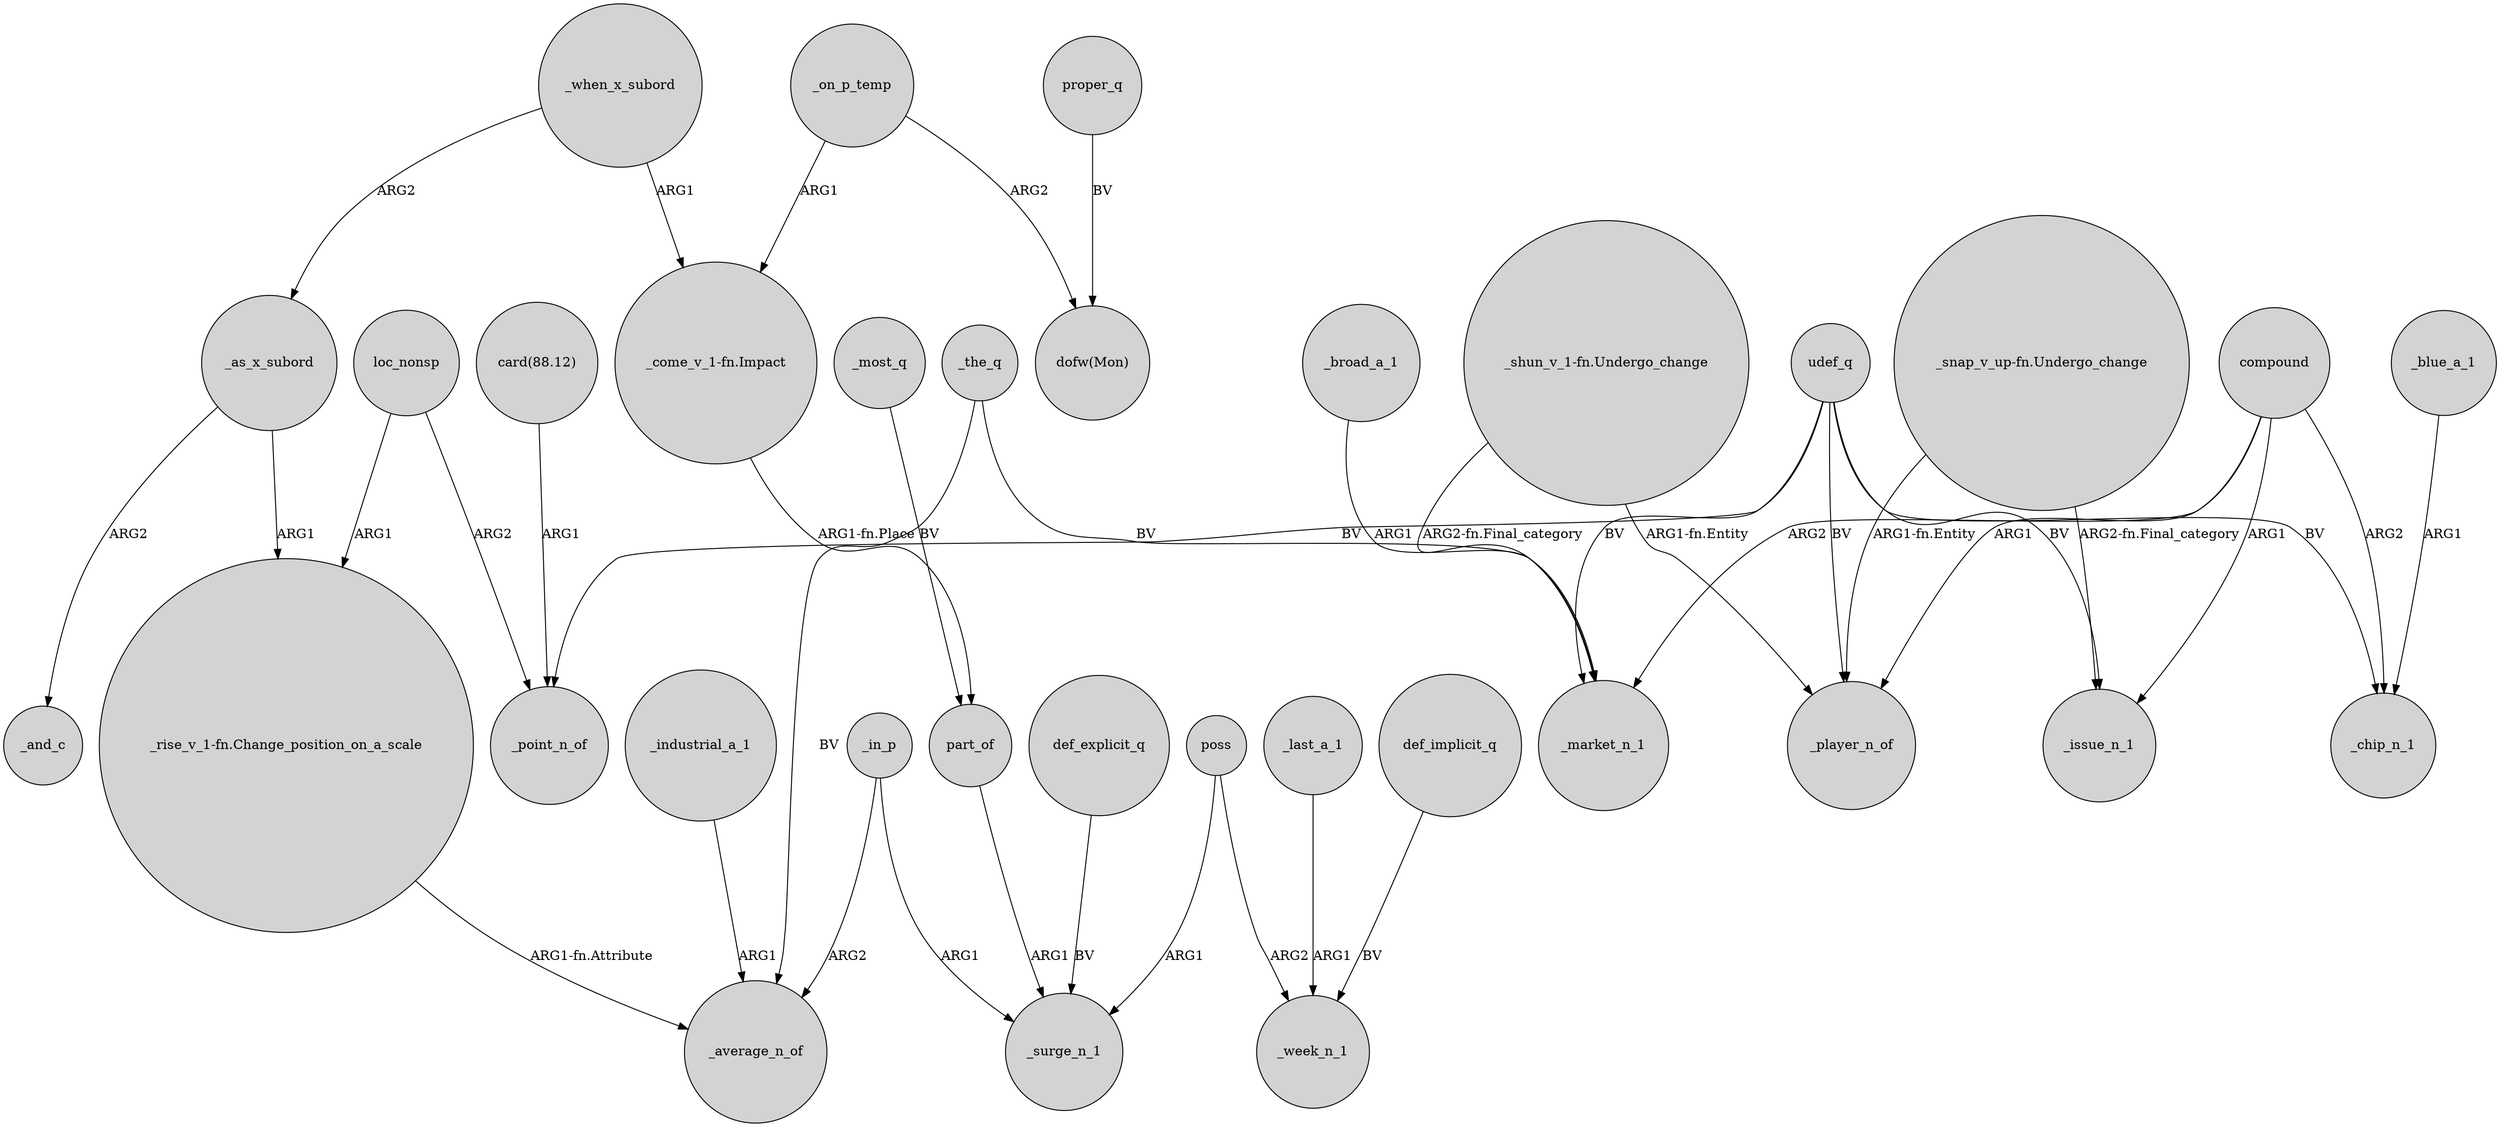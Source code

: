 digraph {
	node [shape=circle style=filled]
	_as_x_subord -> "_rise_v_1-fn.Change_position_on_a_scale" [label=ARG1]
	udef_q -> _market_n_1 [label=BV]
	_in_p -> _average_n_of [label=ARG2]
	_when_x_subord -> "_come_v_1-fn.Impact" [label=ARG1]
	compound -> _player_n_of [label=ARG1]
	poss -> _week_n_1 [label=ARG2]
	compound -> _market_n_1 [label=ARG2]
	_the_q -> _average_n_of [label=BV]
	"card(88.12)" -> _point_n_of [label=ARG1]
	part_of -> _surge_n_1 [label=ARG1]
	"_snap_v_up-fn.Undergo_change" -> _player_n_of [label="ARG1-fn.Entity"]
	loc_nonsp -> "_rise_v_1-fn.Change_position_on_a_scale" [label=ARG1]
	_when_x_subord -> _as_x_subord [label=ARG2]
	proper_q -> "dofw(Mon)" [label=BV]
	_as_x_subord -> _and_c [label=ARG2]
	_the_q -> _market_n_1 [label=BV]
	_on_p_temp -> "_come_v_1-fn.Impact" [label=ARG1]
	"_snap_v_up-fn.Undergo_change" -> _issue_n_1 [label="ARG2-fn.Final_category"]
	loc_nonsp -> _point_n_of [label=ARG2]
	"_shun_v_1-fn.Undergo_change" -> _player_n_of [label="ARG1-fn.Entity"]
	_blue_a_1 -> _chip_n_1 [label=ARG1]
	_most_q -> part_of [label=BV]
	poss -> _surge_n_1 [label=ARG1]
	_in_p -> _surge_n_1 [label=ARG1]
	_last_a_1 -> _week_n_1 [label=ARG1]
	"_rise_v_1-fn.Change_position_on_a_scale" -> _average_n_of [label="ARG1-fn.Attribute"]
	def_implicit_q -> _week_n_1 [label=BV]
	_on_p_temp -> "dofw(Mon)" [label=ARG2]
	udef_q -> _player_n_of [label=BV]
	def_explicit_q -> _surge_n_1 [label=BV]
	"_come_v_1-fn.Impact" -> part_of [label="ARG1-fn.Place"]
	udef_q -> _issue_n_1 [label=BV]
	udef_q -> _chip_n_1 [label=BV]
	udef_q -> _point_n_of [label=BV]
	compound -> _chip_n_1 [label=ARG2]
	"_shun_v_1-fn.Undergo_change" -> _market_n_1 [label="ARG2-fn.Final_category"]
	compound -> _issue_n_1 [label=ARG1]
	_industrial_a_1 -> _average_n_of [label=ARG1]
	_broad_a_1 -> _market_n_1 [label=ARG1]
}
